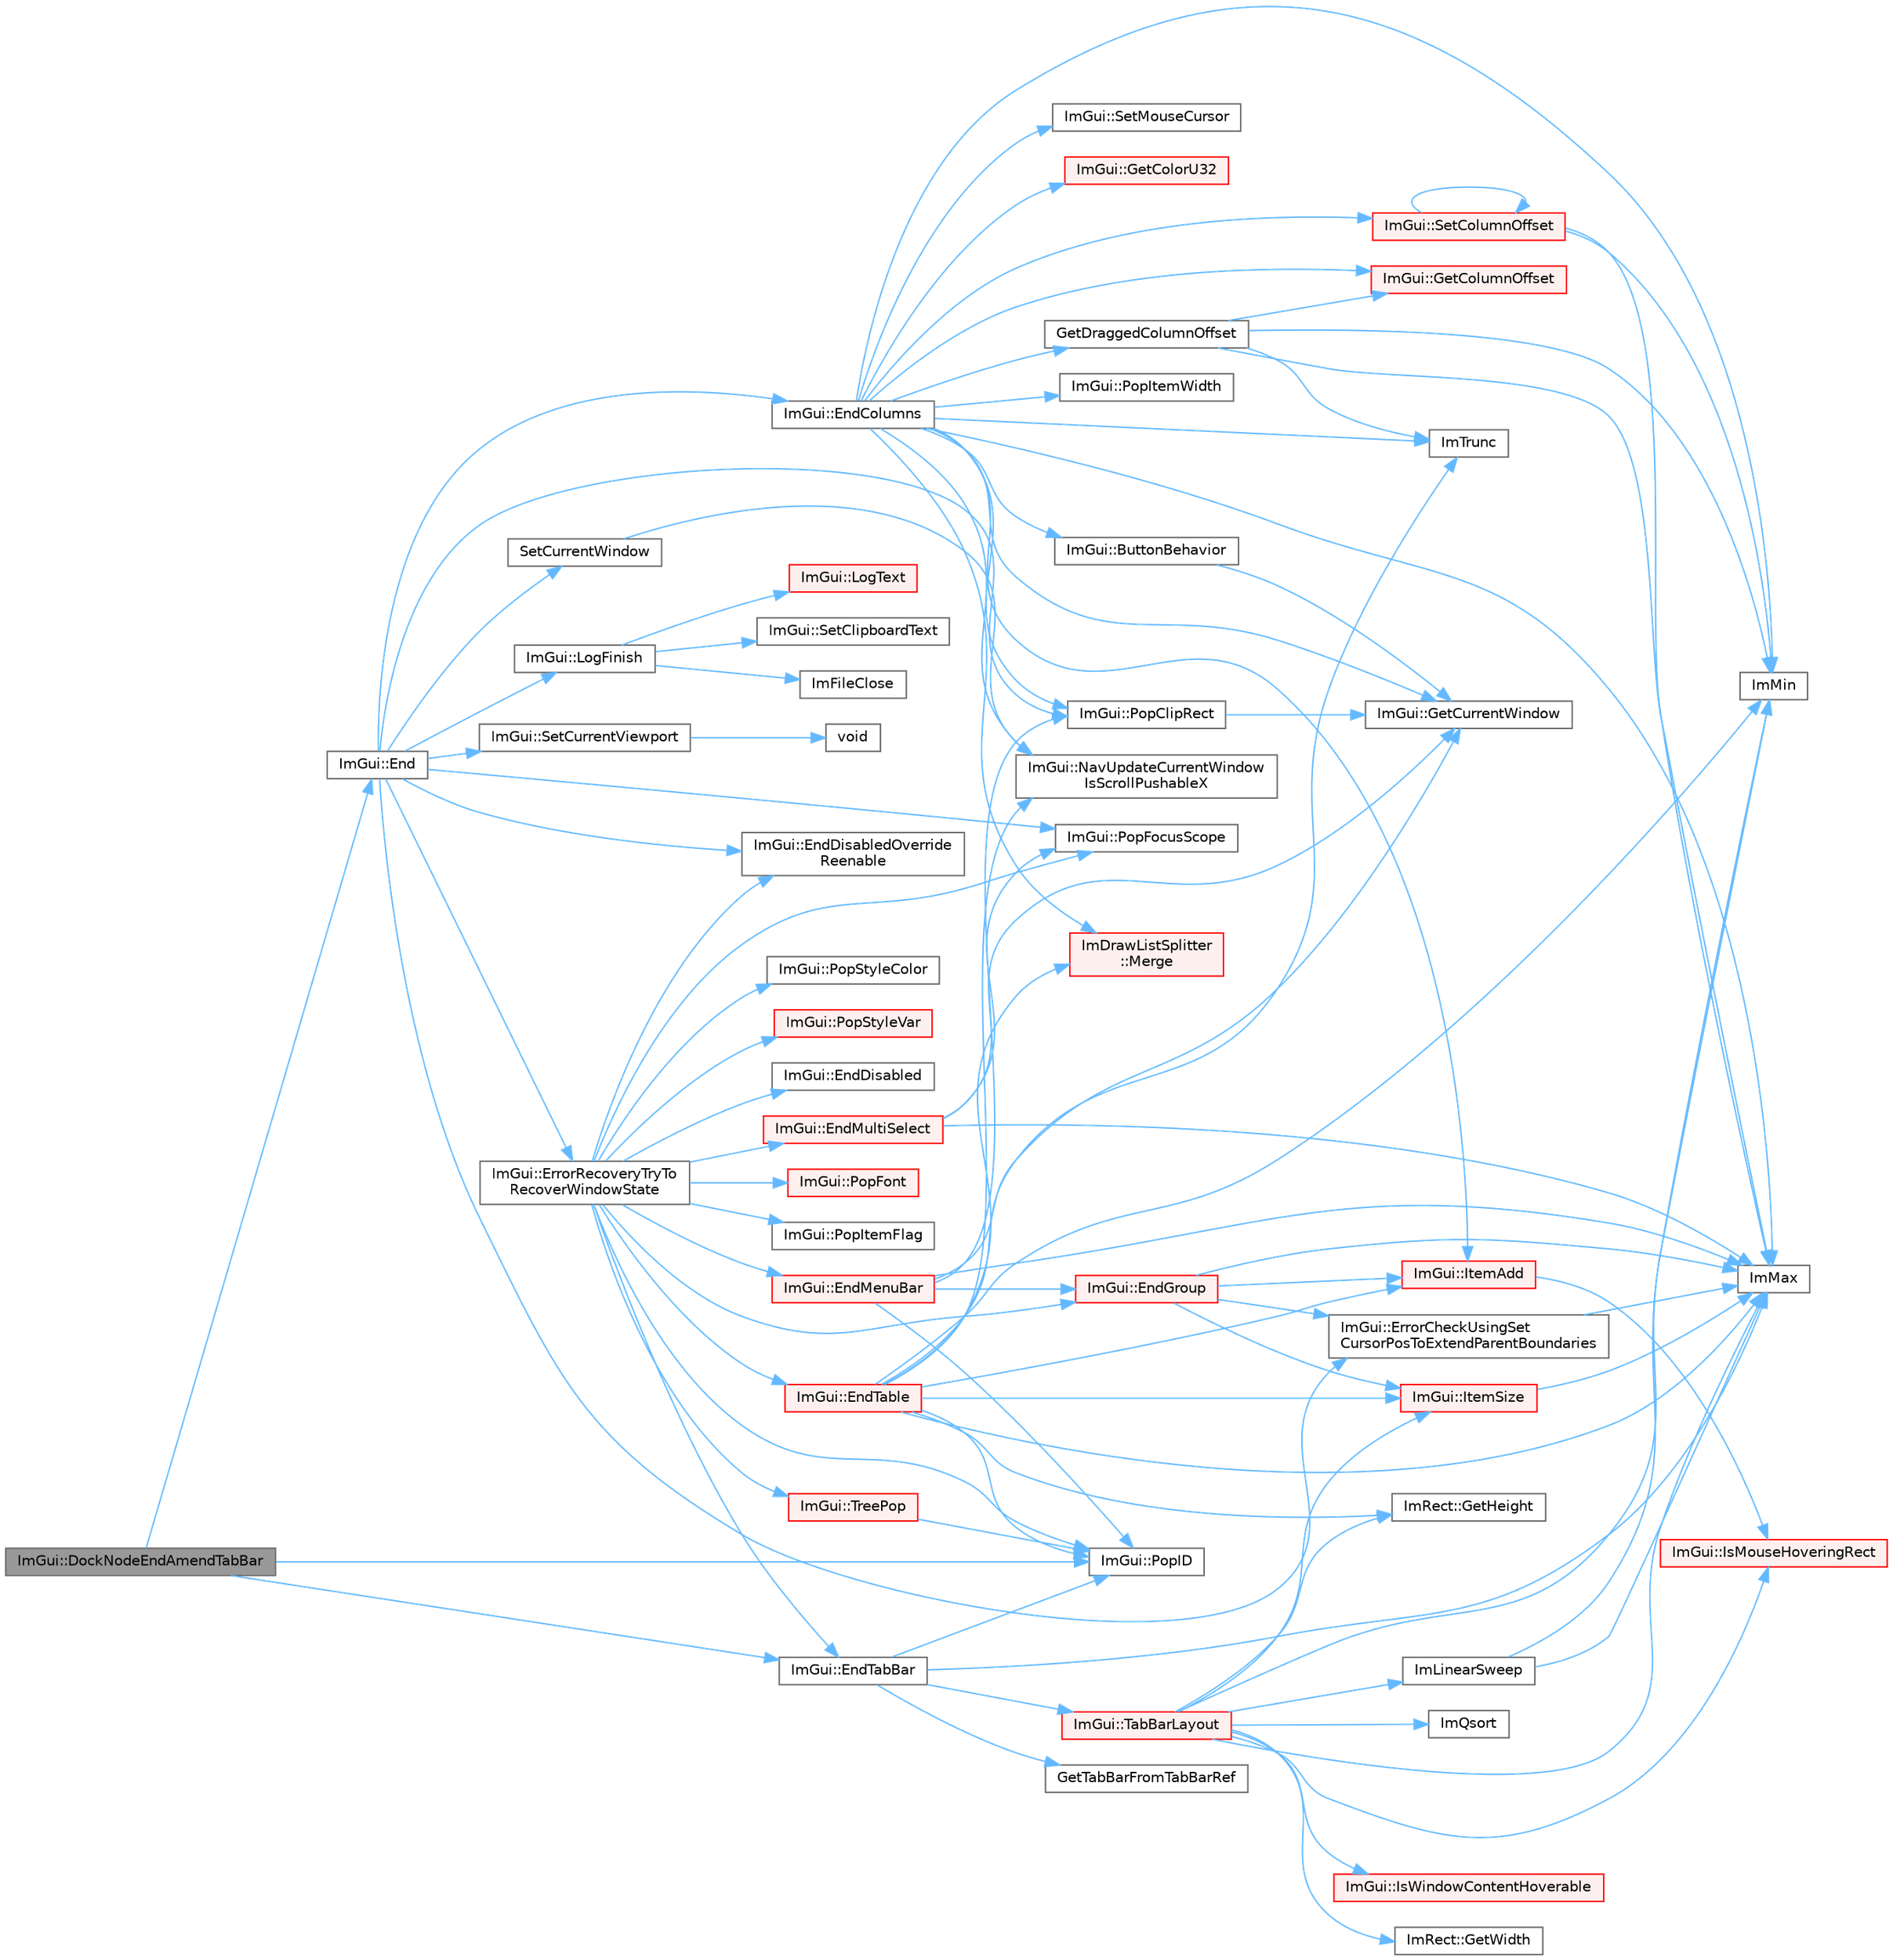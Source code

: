 digraph "ImGui::DockNodeEndAmendTabBar"
{
 // LATEX_PDF_SIZE
  bgcolor="transparent";
  edge [fontname=Helvetica,fontsize=10,labelfontname=Helvetica,labelfontsize=10];
  node [fontname=Helvetica,fontsize=10,shape=box,height=0.2,width=0.4];
  rankdir="LR";
  Node1 [id="Node000001",label="ImGui::DockNodeEndAmendTabBar",height=0.2,width=0.4,color="gray40", fillcolor="grey60", style="filled", fontcolor="black",tooltip=" "];
  Node1 -> Node2 [id="edge1_Node000001_Node000002",color="steelblue1",style="solid",tooltip=" "];
  Node2 [id="Node000002",label="ImGui::End",height=0.2,width=0.4,color="grey40", fillcolor="white", style="filled",URL="$namespace_im_gui.html#a5479d93794a004c67ceb6d13f37c8254",tooltip=" "];
  Node2 -> Node3 [id="edge2_Node000002_Node000003",color="steelblue1",style="solid",tooltip=" "];
  Node3 [id="Node000003",label="ImGui::EndColumns",height=0.2,width=0.4,color="grey40", fillcolor="white", style="filled",URL="$namespace_im_gui.html#af93bed3bce5475fe4d525d744f16aa20",tooltip=" "];
  Node3 -> Node4 [id="edge3_Node000003_Node000004",color="steelblue1",style="solid",tooltip=" "];
  Node4 [id="Node000004",label="ImGui::ButtonBehavior",height=0.2,width=0.4,color="grey40", fillcolor="white", style="filled",URL="$namespace_im_gui.html#a65a4f18b1bc8ce0f351687922089f374",tooltip=" "];
  Node4 -> Node5 [id="edge4_Node000004_Node000005",color="steelblue1",style="solid",tooltip=" "];
  Node5 [id="Node000005",label="ImGui::GetCurrentWindow",height=0.2,width=0.4,color="grey40", fillcolor="white", style="filled",URL="$namespace_im_gui.html#ac452417b5004ca16a814a72cff153526",tooltip=" "];
  Node3 -> Node6 [id="edge5_Node000003_Node000006",color="steelblue1",style="solid",tooltip=" "];
  Node6 [id="Node000006",label="ImGui::GetColorU32",height=0.2,width=0.4,color="red", fillcolor="#FFF0F0", style="filled",URL="$namespace_im_gui.html#a0de2d9bd347d9866511eb8d014e62556",tooltip=" "];
  Node3 -> Node8 [id="edge6_Node000003_Node000008",color="steelblue1",style="solid",tooltip=" "];
  Node8 [id="Node000008",label="ImGui::GetColumnOffset",height=0.2,width=0.4,color="red", fillcolor="#FFF0F0", style="filled",URL="$namespace_im_gui.html#a79c22e9c5c208b6c9534a273be71a9e6",tooltip=" "];
  Node3 -> Node5 [id="edge7_Node000003_Node000005",color="steelblue1",style="solid",tooltip=" "];
  Node3 -> Node33 [id="edge8_Node000003_Node000033",color="steelblue1",style="solid",tooltip=" "];
  Node33 [id="Node000033",label="GetDraggedColumnOffset",height=0.2,width=0.4,color="grey40", fillcolor="white", style="filled",URL="$imgui__tables_8cpp.html#aa235e9c607930ebb1304d6df978d5fe8",tooltip=" "];
  Node33 -> Node8 [id="edge9_Node000033_Node000008",color="steelblue1",style="solid",tooltip=" "];
  Node33 -> Node18 [id="edge10_Node000033_Node000018",color="steelblue1",style="solid",tooltip=" "];
  Node18 [id="Node000018",label="ImMax",height=0.2,width=0.4,color="grey40", fillcolor="white", style="filled",URL="$imgui__internal_8h.html#a7667efd95147d0422f140917c71a9226",tooltip=" "];
  Node33 -> Node19 [id="edge11_Node000033_Node000019",color="steelblue1",style="solid",tooltip=" "];
  Node19 [id="Node000019",label="ImMin",height=0.2,width=0.4,color="grey40", fillcolor="white", style="filled",URL="$imgui__internal_8h.html#a7f9d7828066a9d61b5630adcdf4655d3",tooltip=" "];
  Node33 -> Node20 [id="edge12_Node000033_Node000020",color="steelblue1",style="solid",tooltip=" "];
  Node20 [id="Node000020",label="ImTrunc",height=0.2,width=0.4,color="grey40", fillcolor="white", style="filled",URL="$imgui__internal_8h.html#a34870cae27ccd450c17ec3d3910b2da4",tooltip=" "];
  Node3 -> Node18 [id="edge13_Node000003_Node000018",color="steelblue1",style="solid",tooltip=" "];
  Node3 -> Node19 [id="edge14_Node000003_Node000019",color="steelblue1",style="solid",tooltip=" "];
  Node3 -> Node20 [id="edge15_Node000003_Node000020",color="steelblue1",style="solid",tooltip=" "];
  Node3 -> Node34 [id="edge16_Node000003_Node000034",color="steelblue1",style="solid",tooltip=" "];
  Node34 [id="Node000034",label="ImGui::ItemAdd",height=0.2,width=0.4,color="red", fillcolor="#FFF0F0", style="filled",URL="$namespace_im_gui.html#a0c2ccafc8d403c02a6590ac21157b9ac",tooltip=" "];
  Node34 -> Node56 [id="edge17_Node000034_Node000056",color="steelblue1",style="solid",tooltip=" "];
  Node56 [id="Node000056",label="ImGui::IsMouseHoveringRect",height=0.2,width=0.4,color="red", fillcolor="#FFF0F0", style="filled",URL="$namespace_im_gui.html#ae0b8ea0e06c457316d6aed6c5b2a1c25",tooltip=" "];
  Node3 -> Node92 [id="edge18_Node000003_Node000092",color="steelblue1",style="solid",tooltip=" "];
  Node92 [id="Node000092",label="ImDrawListSplitter\l::Merge",height=0.2,width=0.4,color="red", fillcolor="#FFF0F0", style="filled",URL="$struct_im_draw_list_splitter.html#af3fc4bad2abca9e481d476d1877ba5be",tooltip=" "];
  Node3 -> Node97 [id="edge19_Node000003_Node000097",color="steelblue1",style="solid",tooltip=" "];
  Node97 [id="Node000097",label="ImGui::NavUpdateCurrentWindow\lIsScrollPushableX",height=0.2,width=0.4,color="grey40", fillcolor="white", style="filled",URL="$namespace_im_gui.html#a5c0c081852a520c006a0b084d0e8b0cb",tooltip=" "];
  Node3 -> Node98 [id="edge20_Node000003_Node000098",color="steelblue1",style="solid",tooltip=" "];
  Node98 [id="Node000098",label="ImGui::PopClipRect",height=0.2,width=0.4,color="grey40", fillcolor="white", style="filled",URL="$namespace_im_gui.html#aef1c8a6e5a3c70cb10d03d2a2a66dfd8",tooltip=" "];
  Node98 -> Node5 [id="edge21_Node000098_Node000005",color="steelblue1",style="solid",tooltip=" "];
  Node3 -> Node99 [id="edge22_Node000003_Node000099",color="steelblue1",style="solid",tooltip=" "];
  Node99 [id="Node000099",label="ImGui::PopItemWidth",height=0.2,width=0.4,color="grey40", fillcolor="white", style="filled",URL="$namespace_im_gui.html#ad29a3fc0cb5dfc7f9fc7224512ce90bf",tooltip=" "];
  Node3 -> Node100 [id="edge23_Node000003_Node000100",color="steelblue1",style="solid",tooltip=" "];
  Node100 [id="Node000100",label="ImGui::SetColumnOffset",height=0.2,width=0.4,color="red", fillcolor="#FFF0F0", style="filled",URL="$namespace_im_gui.html#a8cc207211d6cf3f77b505e24aed4ebcc",tooltip=" "];
  Node100 -> Node18 [id="edge24_Node000100_Node000018",color="steelblue1",style="solid",tooltip=" "];
  Node100 -> Node19 [id="edge25_Node000100_Node000019",color="steelblue1",style="solid",tooltip=" "];
  Node100 -> Node100 [id="edge26_Node000100_Node000100",color="steelblue1",style="solid",tooltip=" "];
  Node3 -> Node104 [id="edge27_Node000003_Node000104",color="steelblue1",style="solid",tooltip=" "];
  Node104 [id="Node000104",label="ImGui::SetMouseCursor",height=0.2,width=0.4,color="grey40", fillcolor="white", style="filled",URL="$namespace_im_gui.html#aca3237fd4efa0af7fc6b4eff6494dfce",tooltip=" "];
  Node2 -> Node105 [id="edge28_Node000002_Node000105",color="steelblue1",style="solid",tooltip=" "];
  Node105 [id="Node000105",label="ImGui::EndDisabledOverride\lReenable",height=0.2,width=0.4,color="grey40", fillcolor="white", style="filled",URL="$namespace_im_gui.html#a336225979f3fe3fd9ceba657123f9084",tooltip=" "];
  Node2 -> Node106 [id="edge29_Node000002_Node000106",color="steelblue1",style="solid",tooltip=" "];
  Node106 [id="Node000106",label="ImGui::ErrorCheckUsingSet\lCursorPosToExtendParentBoundaries",height=0.2,width=0.4,color="grey40", fillcolor="white", style="filled",URL="$namespace_im_gui.html#ad5832500c14abd9e76e376b82701385b",tooltip=" "];
  Node106 -> Node18 [id="edge30_Node000106_Node000018",color="steelblue1",style="solid",tooltip=" "];
  Node2 -> Node107 [id="edge31_Node000002_Node000107",color="steelblue1",style="solid",tooltip=" "];
  Node107 [id="Node000107",label="ImGui::ErrorRecoveryTryTo\lRecoverWindowState",height=0.2,width=0.4,color="grey40", fillcolor="white", style="filled",URL="$namespace_im_gui.html#a9e02d2905347634105ecc057a0824e1a",tooltip=" "];
  Node107 -> Node108 [id="edge32_Node000107_Node000108",color="steelblue1",style="solid",tooltip=" "];
  Node108 [id="Node000108",label="ImGui::EndDisabled",height=0.2,width=0.4,color="grey40", fillcolor="white", style="filled",URL="$namespace_im_gui.html#a9e6088c6c690ddff1302b6e42b380733",tooltip=" "];
  Node107 -> Node105 [id="edge33_Node000107_Node000105",color="steelblue1",style="solid",tooltip=" "];
  Node107 -> Node109 [id="edge34_Node000107_Node000109",color="steelblue1",style="solid",tooltip=" "];
  Node109 [id="Node000109",label="ImGui::EndGroup",height=0.2,width=0.4,color="red", fillcolor="#FFF0F0", style="filled",URL="$namespace_im_gui.html#a05fc97fc64f28a55486087f503d9a622",tooltip=" "];
  Node109 -> Node106 [id="edge35_Node000109_Node000106",color="steelblue1",style="solid",tooltip=" "];
  Node109 -> Node18 [id="edge36_Node000109_Node000018",color="steelblue1",style="solid",tooltip=" "];
  Node109 -> Node34 [id="edge37_Node000109_Node000034",color="steelblue1",style="solid",tooltip=" "];
  Node109 -> Node111 [id="edge38_Node000109_Node000111",color="steelblue1",style="solid",tooltip=" "];
  Node111 [id="Node000111",label="ImGui::ItemSize",height=0.2,width=0.4,color="red", fillcolor="#FFF0F0", style="filled",URL="$namespace_im_gui.html#a4b5818a652d943ea54e0cec9fb3943d7",tooltip=" "];
  Node111 -> Node18 [id="edge39_Node000111_Node000018",color="steelblue1",style="solid",tooltip=" "];
  Node107 -> Node113 [id="edge40_Node000107_Node000113",color="steelblue1",style="solid",tooltip=" "];
  Node113 [id="Node000113",label="ImGui::EndMenuBar",height=0.2,width=0.4,color="red", fillcolor="#FFF0F0", style="filled",URL="$namespace_im_gui.html#aa226265c140eb6ee375c5b9abc69c4fc",tooltip=" "];
  Node113 -> Node109 [id="edge41_Node000113_Node000109",color="steelblue1",style="solid",tooltip=" "];
  Node113 -> Node5 [id="edge42_Node000113_Node000005",color="steelblue1",style="solid",tooltip=" "];
  Node113 -> Node18 [id="edge43_Node000113_Node000018",color="steelblue1",style="solid",tooltip=" "];
  Node113 -> Node98 [id="edge44_Node000113_Node000098",color="steelblue1",style="solid",tooltip=" "];
  Node113 -> Node16 [id="edge45_Node000113_Node000016",color="steelblue1",style="solid",tooltip=" "];
  Node16 [id="Node000016",label="ImGui::PopID",height=0.2,width=0.4,color="grey40", fillcolor="white", style="filled",URL="$namespace_im_gui.html#aba0b2d8f890a5d435ae43d0c4a2d4dd1",tooltip=" "];
  Node107 -> Node136 [id="edge46_Node000107_Node000136",color="steelblue1",style="solid",tooltip=" "];
  Node136 [id="Node000136",label="ImGui::EndMultiSelect",height=0.2,width=0.4,color="red", fillcolor="#FFF0F0", style="filled",URL="$namespace_im_gui.html#a19b11a3ea8f98b43089dc13ab015ad5b",tooltip=" "];
  Node136 -> Node5 [id="edge47_Node000136_Node000005",color="steelblue1",style="solid",tooltip=" "];
  Node136 -> Node18 [id="edge48_Node000136_Node000018",color="steelblue1",style="solid",tooltip=" "];
  Node136 -> Node167 [id="edge49_Node000136_Node000167",color="steelblue1",style="solid",tooltip=" "];
  Node167 [id="Node000167",label="ImGui::PopFocusScope",height=0.2,width=0.4,color="grey40", fillcolor="white", style="filled",URL="$namespace_im_gui.html#a660bc1ff7f6d971fc4b4236e87409b38",tooltip=" "];
  Node107 -> Node169 [id="edge50_Node000107_Node000169",color="steelblue1",style="solid",tooltip=" "];
  Node169 [id="Node000169",label="ImGui::EndTabBar",height=0.2,width=0.4,color="grey40", fillcolor="white", style="filled",URL="$namespace_im_gui.html#a864b8ece257d4e30569f0349752ad928",tooltip=" "];
  Node169 -> Node170 [id="edge51_Node000169_Node000170",color="steelblue1",style="solid",tooltip=" "];
  Node170 [id="Node000170",label="GetTabBarFromTabBarRef",height=0.2,width=0.4,color="grey40", fillcolor="white", style="filled",URL="$imgui__widgets_8cpp.html#a6ce8e0ae4534a882c54629a82548bd68",tooltip=" "];
  Node169 -> Node18 [id="edge52_Node000169_Node000018",color="steelblue1",style="solid",tooltip=" "];
  Node169 -> Node16 [id="edge53_Node000169_Node000016",color="steelblue1",style="solid",tooltip=" "];
  Node169 -> Node171 [id="edge54_Node000169_Node000171",color="steelblue1",style="solid",tooltip=" "];
  Node171 [id="Node000171",label="ImGui::TabBarLayout",height=0.2,width=0.4,color="red", fillcolor="#FFF0F0", style="filled",URL="$namespace_im_gui.html#a1526bb8d42b3fa38e1c702500d1ff601",tooltip=" "];
  Node171 -> Node172 [id="edge55_Node000171_Node000172",color="steelblue1",style="solid",tooltip=" "];
  Node172 [id="Node000172",label="ImRect::GetHeight",height=0.2,width=0.4,color="grey40", fillcolor="white", style="filled",URL="$struct_im_rect.html#a748d8ae9cb26508951ec6e2f2df0625b",tooltip=" "];
  Node171 -> Node173 [id="edge56_Node000171_Node000173",color="steelblue1",style="solid",tooltip=" "];
  Node173 [id="Node000173",label="ImRect::GetWidth",height=0.2,width=0.4,color="grey40", fillcolor="white", style="filled",URL="$struct_im_rect.html#afa75cb8491f20901c96166d17dcddac4",tooltip=" "];
  Node171 -> Node174 [id="edge57_Node000171_Node000174",color="steelblue1",style="solid",tooltip=" "];
  Node174 [id="Node000174",label="ImLinearSweep",height=0.2,width=0.4,color="grey40", fillcolor="white", style="filled",URL="$imgui__internal_8h.html#a1ed5011517f742671619a5dd17bc87f3",tooltip=" "];
  Node174 -> Node18 [id="edge58_Node000174_Node000018",color="steelblue1",style="solid",tooltip=" "];
  Node174 -> Node19 [id="edge59_Node000174_Node000019",color="steelblue1",style="solid",tooltip=" "];
  Node171 -> Node18 [id="edge60_Node000171_Node000018",color="steelblue1",style="solid",tooltip=" "];
  Node171 -> Node19 [id="edge61_Node000171_Node000019",color="steelblue1",style="solid",tooltip=" "];
  Node171 -> Node175 [id="edge62_Node000171_Node000175",color="steelblue1",style="solid",tooltip=" "];
  Node175 [id="Node000175",label="ImQsort",height=0.2,width=0.4,color="grey40", fillcolor="white", style="filled",URL="$imgui__internal_8h.html#a75cd0ec18686a171e74b1726b5ddf893",tooltip=" "];
  Node171 -> Node56 [id="edge63_Node000171_Node000056",color="steelblue1",style="solid",tooltip=" "];
  Node171 -> Node164 [id="edge64_Node000171_Node000164",color="steelblue1",style="solid",tooltip=" "];
  Node164 [id="Node000164",label="ImGui::IsWindowContentHoverable",height=0.2,width=0.4,color="red", fillcolor="#FFF0F0", style="filled",URL="$namespace_im_gui.html#ab3095c274afa3c3d73e1d5cae190f469",tooltip=" "];
  Node171 -> Node111 [id="edge65_Node000171_Node000111",color="steelblue1",style="solid",tooltip=" "];
  Node107 -> Node454 [id="edge66_Node000107_Node000454",color="steelblue1",style="solid",tooltip=" "];
  Node454 [id="Node000454",label="ImGui::EndTable",height=0.2,width=0.4,color="red", fillcolor="#FFF0F0", style="filled",URL="$namespace_im_gui.html#a9c70aaa6464c2e51e6f3342da133ada1",tooltip=" "];
  Node454 -> Node172 [id="edge67_Node000454_Node000172",color="steelblue1",style="solid",tooltip=" "];
  Node454 -> Node18 [id="edge68_Node000454_Node000018",color="steelblue1",style="solid",tooltip=" "];
  Node454 -> Node19 [id="edge69_Node000454_Node000019",color="steelblue1",style="solid",tooltip=" "];
  Node454 -> Node20 [id="edge70_Node000454_Node000020",color="steelblue1",style="solid",tooltip=" "];
  Node454 -> Node34 [id="edge71_Node000454_Node000034",color="steelblue1",style="solid",tooltip=" "];
  Node454 -> Node111 [id="edge72_Node000454_Node000111",color="steelblue1",style="solid",tooltip=" "];
  Node454 -> Node92 [id="edge73_Node000454_Node000092",color="steelblue1",style="solid",tooltip=" "];
  Node454 -> Node97 [id="edge74_Node000454_Node000097",color="steelblue1",style="solid",tooltip=" "];
  Node454 -> Node16 [id="edge75_Node000454_Node000016",color="steelblue1",style="solid",tooltip=" "];
  Node107 -> Node167 [id="edge76_Node000107_Node000167",color="steelblue1",style="solid",tooltip=" "];
  Node107 -> Node505 [id="edge77_Node000107_Node000505",color="steelblue1",style="solid",tooltip=" "];
  Node505 [id="Node000505",label="ImGui::PopFont",height=0.2,width=0.4,color="red", fillcolor="#FFF0F0", style="filled",URL="$namespace_im_gui.html#af66649bc37022bf3cf2496c73af9a499",tooltip=" "];
  Node107 -> Node16 [id="edge78_Node000107_Node000016",color="steelblue1",style="solid",tooltip=" "];
  Node107 -> Node194 [id="edge79_Node000107_Node000194",color="steelblue1",style="solid",tooltip=" "];
  Node194 [id="Node000194",label="ImGui::PopItemFlag",height=0.2,width=0.4,color="grey40", fillcolor="white", style="filled",URL="$namespace_im_gui.html#aa93281155e1dd23715dbd384e91edc6b",tooltip=" "];
  Node107 -> Node195 [id="edge80_Node000107_Node000195",color="steelblue1",style="solid",tooltip=" "];
  Node195 [id="Node000195",label="ImGui::PopStyleColor",height=0.2,width=0.4,color="grey40", fillcolor="white", style="filled",URL="$namespace_im_gui.html#a9795f730b4043a98b6254738d86efcdc",tooltip=" "];
  Node107 -> Node427 [id="edge81_Node000107_Node000427",color="steelblue1",style="solid",tooltip=" "];
  Node427 [id="Node000427",label="ImGui::PopStyleVar",height=0.2,width=0.4,color="red", fillcolor="#FFF0F0", style="filled",URL="$namespace_im_gui.html#a14116e57d81e326adef2a702e65781d4",tooltip=" "];
  Node107 -> Node509 [id="edge82_Node000107_Node000509",color="steelblue1",style="solid",tooltip=" "];
  Node509 [id="Node000509",label="ImGui::TreePop",height=0.2,width=0.4,color="red", fillcolor="#FFF0F0", style="filled",URL="$namespace_im_gui.html#a41ecf265e5f678c78fc9c30b3cf2077f",tooltip=" "];
  Node509 -> Node16 [id="edge83_Node000509_Node000016",color="steelblue1",style="solid",tooltip=" "];
  Node2 -> Node512 [id="edge84_Node000002_Node000512",color="steelblue1",style="solid",tooltip=" "];
  Node512 [id="Node000512",label="ImGui::LogFinish",height=0.2,width=0.4,color="grey40", fillcolor="white", style="filled",URL="$namespace_im_gui.html#a2ebcd048d1ca025fb972e1c2e920e3f3",tooltip=" "];
  Node512 -> Node513 [id="edge85_Node000512_Node000513",color="steelblue1",style="solid",tooltip=" "];
  Node513 [id="Node000513",label="ImFileClose",height=0.2,width=0.4,color="grey40", fillcolor="white", style="filled",URL="$imgui_8cpp.html#ac4a6194720e9d693bc9d34e97d9465aa",tooltip=" "];
  Node512 -> Node279 [id="edge86_Node000512_Node000279",color="steelblue1",style="solid",tooltip=" "];
  Node279 [id="Node000279",label="ImGui::LogText",height=0.2,width=0.4,color="red", fillcolor="#FFF0F0", style="filled",URL="$namespace_im_gui.html#aa548475d8f771ab6524d73d900a41198",tooltip=" "];
  Node512 -> Node514 [id="edge87_Node000512_Node000514",color="steelblue1",style="solid",tooltip=" "];
  Node514 [id="Node000514",label="ImGui::SetClipboardText",height=0.2,width=0.4,color="grey40", fillcolor="white", style="filled",URL="$namespace_im_gui.html#aa4824a1b351c063b4aff9b9f4fb5fd4d",tooltip=" "];
  Node2 -> Node98 [id="edge88_Node000002_Node000098",color="steelblue1",style="solid",tooltip=" "];
  Node2 -> Node167 [id="edge89_Node000002_Node000167",color="steelblue1",style="solid",tooltip=" "];
  Node2 -> Node402 [id="edge90_Node000002_Node000402",color="steelblue1",style="solid",tooltip=" "];
  Node402 [id="Node000402",label="ImGui::SetCurrentViewport",height=0.2,width=0.4,color="grey40", fillcolor="white", style="filled",URL="$namespace_im_gui.html#a518a36249ab67227a13fd01a4236cbe1",tooltip=" "];
  Node402 -> Node324 [id="edge91_Node000402_Node000324",color="steelblue1",style="solid",tooltip=" "];
  Node324 [id="Node000324",label="void",height=0.2,width=0.4,color="grey40", fillcolor="white", style="filled",URL="$mimalloc_8h.html#a9d6d8aef94ac19034a5f163606f84830",tooltip=" "];
  Node2 -> Node403 [id="edge92_Node000002_Node000403",color="steelblue1",style="solid",tooltip=" "];
  Node403 [id="Node000403",label="SetCurrentWindow",height=0.2,width=0.4,color="grey40", fillcolor="white", style="filled",URL="$imgui_8cpp.html#a5c592415f88804e2f907477767d3dda1",tooltip=" "];
  Node403 -> Node97 [id="edge93_Node000403_Node000097",color="steelblue1",style="solid",tooltip=" "];
  Node1 -> Node169 [id="edge94_Node000001_Node000169",color="steelblue1",style="solid",tooltip=" "];
  Node1 -> Node16 [id="edge95_Node000001_Node000016",color="steelblue1",style="solid",tooltip=" "];
}
